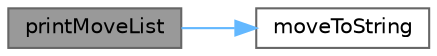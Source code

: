 digraph "printMoveList"
{
 // INTERACTIVE_SVG=YES
 // LATEX_PDF_SIZE
  bgcolor="transparent";
  edge [fontname=Helvetica,fontsize=10,labelfontname=Helvetica,labelfontsize=10];
  node [fontname=Helvetica,fontsize=10,shape=box,height=0.2,width=0.4];
  rankdir="LR";
  Node1 [id="Node000001",label="printMoveList",height=0.2,width=0.4,color="gray40", fillcolor="grey60", style="filled", fontcolor="black",tooltip="Print all moves in a move list to stdout."];
  Node1 -> Node2 [id="edge1_Node000001_Node000002",color="steelblue1",style="solid",tooltip=" "];
  Node2 [id="Node000002",label="moveToString",height=0.2,width=0.4,color="grey40", fillcolor="white", style="filled",URL="$notation_8cpp.html#a901abbe0b044ee23ee055bd3c39f7e92",tooltip="Convert an encoded move to coordinate notation."];
}
